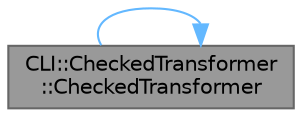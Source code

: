 digraph "CLI::CheckedTransformer::CheckedTransformer"
{
 // LATEX_PDF_SIZE
  bgcolor="transparent";
  edge [fontname=Helvetica,fontsize=10,labelfontname=Helvetica,labelfontsize=10];
  node [fontname=Helvetica,fontsize=10,shape=box,height=0.2,width=0.4];
  rankdir="LR";
  Node1 [id="Node000001",label="CLI::CheckedTransformer\l::CheckedTransformer",height=0.2,width=0.4,color="gray40", fillcolor="grey60", style="filled", fontcolor="black",tooltip="This allows in-place construction"];
  Node1 -> Node1 [id="edge2_Node000001_Node000001",color="steelblue1",style="solid",tooltip=" "];
}
